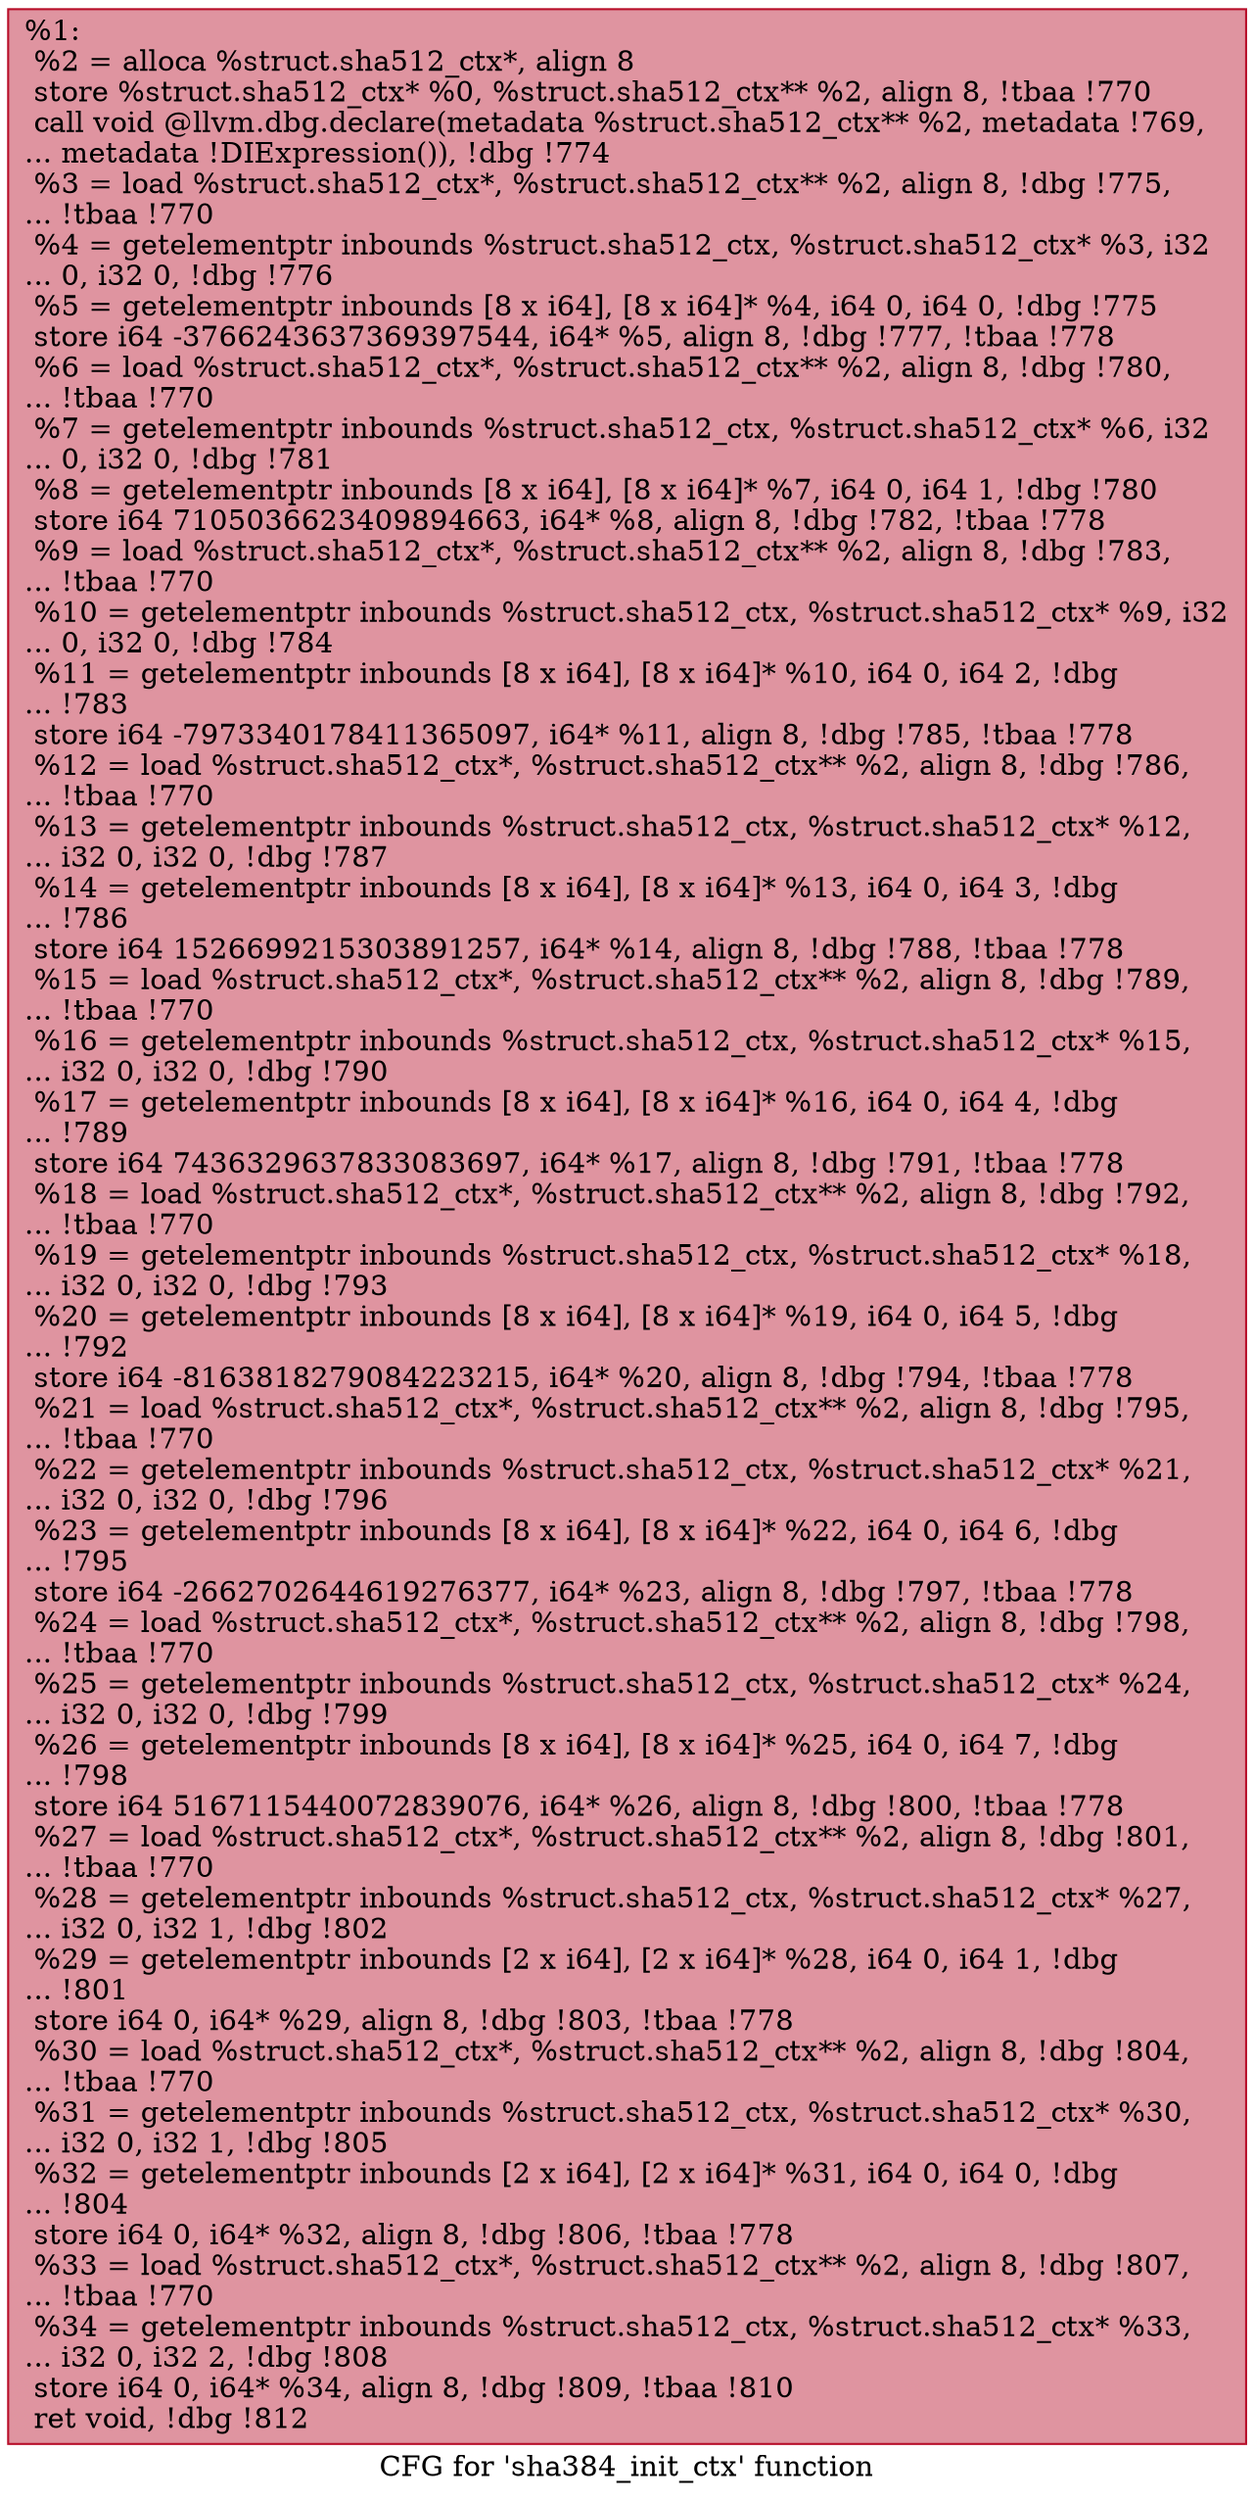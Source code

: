digraph "CFG for 'sha384_init_ctx' function" {
	label="CFG for 'sha384_init_ctx' function";

	Node0xb9c500 [shape=record,color="#b70d28ff", style=filled, fillcolor="#b70d2870",label="{%1:\l  %2 = alloca %struct.sha512_ctx*, align 8\l  store %struct.sha512_ctx* %0, %struct.sha512_ctx** %2, align 8, !tbaa !770\l  call void @llvm.dbg.declare(metadata %struct.sha512_ctx** %2, metadata !769,\l... metadata !DIExpression()), !dbg !774\l  %3 = load %struct.sha512_ctx*, %struct.sha512_ctx** %2, align 8, !dbg !775,\l... !tbaa !770\l  %4 = getelementptr inbounds %struct.sha512_ctx, %struct.sha512_ctx* %3, i32\l... 0, i32 0, !dbg !776\l  %5 = getelementptr inbounds [8 x i64], [8 x i64]* %4, i64 0, i64 0, !dbg !775\l  store i64 -3766243637369397544, i64* %5, align 8, !dbg !777, !tbaa !778\l  %6 = load %struct.sha512_ctx*, %struct.sha512_ctx** %2, align 8, !dbg !780,\l... !tbaa !770\l  %7 = getelementptr inbounds %struct.sha512_ctx, %struct.sha512_ctx* %6, i32\l... 0, i32 0, !dbg !781\l  %8 = getelementptr inbounds [8 x i64], [8 x i64]* %7, i64 0, i64 1, !dbg !780\l  store i64 7105036623409894663, i64* %8, align 8, !dbg !782, !tbaa !778\l  %9 = load %struct.sha512_ctx*, %struct.sha512_ctx** %2, align 8, !dbg !783,\l... !tbaa !770\l  %10 = getelementptr inbounds %struct.sha512_ctx, %struct.sha512_ctx* %9, i32\l... 0, i32 0, !dbg !784\l  %11 = getelementptr inbounds [8 x i64], [8 x i64]* %10, i64 0, i64 2, !dbg\l... !783\l  store i64 -7973340178411365097, i64* %11, align 8, !dbg !785, !tbaa !778\l  %12 = load %struct.sha512_ctx*, %struct.sha512_ctx** %2, align 8, !dbg !786,\l... !tbaa !770\l  %13 = getelementptr inbounds %struct.sha512_ctx, %struct.sha512_ctx* %12,\l... i32 0, i32 0, !dbg !787\l  %14 = getelementptr inbounds [8 x i64], [8 x i64]* %13, i64 0, i64 3, !dbg\l... !786\l  store i64 1526699215303891257, i64* %14, align 8, !dbg !788, !tbaa !778\l  %15 = load %struct.sha512_ctx*, %struct.sha512_ctx** %2, align 8, !dbg !789,\l... !tbaa !770\l  %16 = getelementptr inbounds %struct.sha512_ctx, %struct.sha512_ctx* %15,\l... i32 0, i32 0, !dbg !790\l  %17 = getelementptr inbounds [8 x i64], [8 x i64]* %16, i64 0, i64 4, !dbg\l... !789\l  store i64 7436329637833083697, i64* %17, align 8, !dbg !791, !tbaa !778\l  %18 = load %struct.sha512_ctx*, %struct.sha512_ctx** %2, align 8, !dbg !792,\l... !tbaa !770\l  %19 = getelementptr inbounds %struct.sha512_ctx, %struct.sha512_ctx* %18,\l... i32 0, i32 0, !dbg !793\l  %20 = getelementptr inbounds [8 x i64], [8 x i64]* %19, i64 0, i64 5, !dbg\l... !792\l  store i64 -8163818279084223215, i64* %20, align 8, !dbg !794, !tbaa !778\l  %21 = load %struct.sha512_ctx*, %struct.sha512_ctx** %2, align 8, !dbg !795,\l... !tbaa !770\l  %22 = getelementptr inbounds %struct.sha512_ctx, %struct.sha512_ctx* %21,\l... i32 0, i32 0, !dbg !796\l  %23 = getelementptr inbounds [8 x i64], [8 x i64]* %22, i64 0, i64 6, !dbg\l... !795\l  store i64 -2662702644619276377, i64* %23, align 8, !dbg !797, !tbaa !778\l  %24 = load %struct.sha512_ctx*, %struct.sha512_ctx** %2, align 8, !dbg !798,\l... !tbaa !770\l  %25 = getelementptr inbounds %struct.sha512_ctx, %struct.sha512_ctx* %24,\l... i32 0, i32 0, !dbg !799\l  %26 = getelementptr inbounds [8 x i64], [8 x i64]* %25, i64 0, i64 7, !dbg\l... !798\l  store i64 5167115440072839076, i64* %26, align 8, !dbg !800, !tbaa !778\l  %27 = load %struct.sha512_ctx*, %struct.sha512_ctx** %2, align 8, !dbg !801,\l... !tbaa !770\l  %28 = getelementptr inbounds %struct.sha512_ctx, %struct.sha512_ctx* %27,\l... i32 0, i32 1, !dbg !802\l  %29 = getelementptr inbounds [2 x i64], [2 x i64]* %28, i64 0, i64 1, !dbg\l... !801\l  store i64 0, i64* %29, align 8, !dbg !803, !tbaa !778\l  %30 = load %struct.sha512_ctx*, %struct.sha512_ctx** %2, align 8, !dbg !804,\l... !tbaa !770\l  %31 = getelementptr inbounds %struct.sha512_ctx, %struct.sha512_ctx* %30,\l... i32 0, i32 1, !dbg !805\l  %32 = getelementptr inbounds [2 x i64], [2 x i64]* %31, i64 0, i64 0, !dbg\l... !804\l  store i64 0, i64* %32, align 8, !dbg !806, !tbaa !778\l  %33 = load %struct.sha512_ctx*, %struct.sha512_ctx** %2, align 8, !dbg !807,\l... !tbaa !770\l  %34 = getelementptr inbounds %struct.sha512_ctx, %struct.sha512_ctx* %33,\l... i32 0, i32 2, !dbg !808\l  store i64 0, i64* %34, align 8, !dbg !809, !tbaa !810\l  ret void, !dbg !812\l}"];
}
